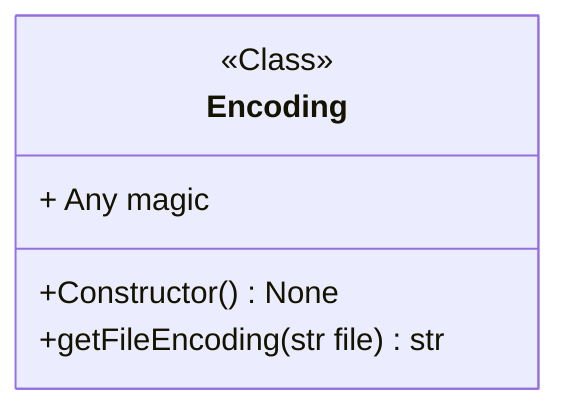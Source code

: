 classDiagram
class Encoding {
<<Class>>
+ Any magic
+Constructor() None
+getFileEncoding(str file) str
}